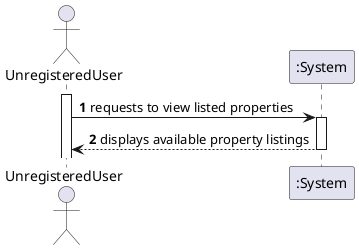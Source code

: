 @startuml
autoactivate on
autonumber

actor "UnregisteredUser" as UnregisteredUser
participant ":System" as System

activate UnregisteredUser

UnregisteredUser -> System: requests to view listed properties
System --> UnregisteredUser: displays available property listings


@enduml

